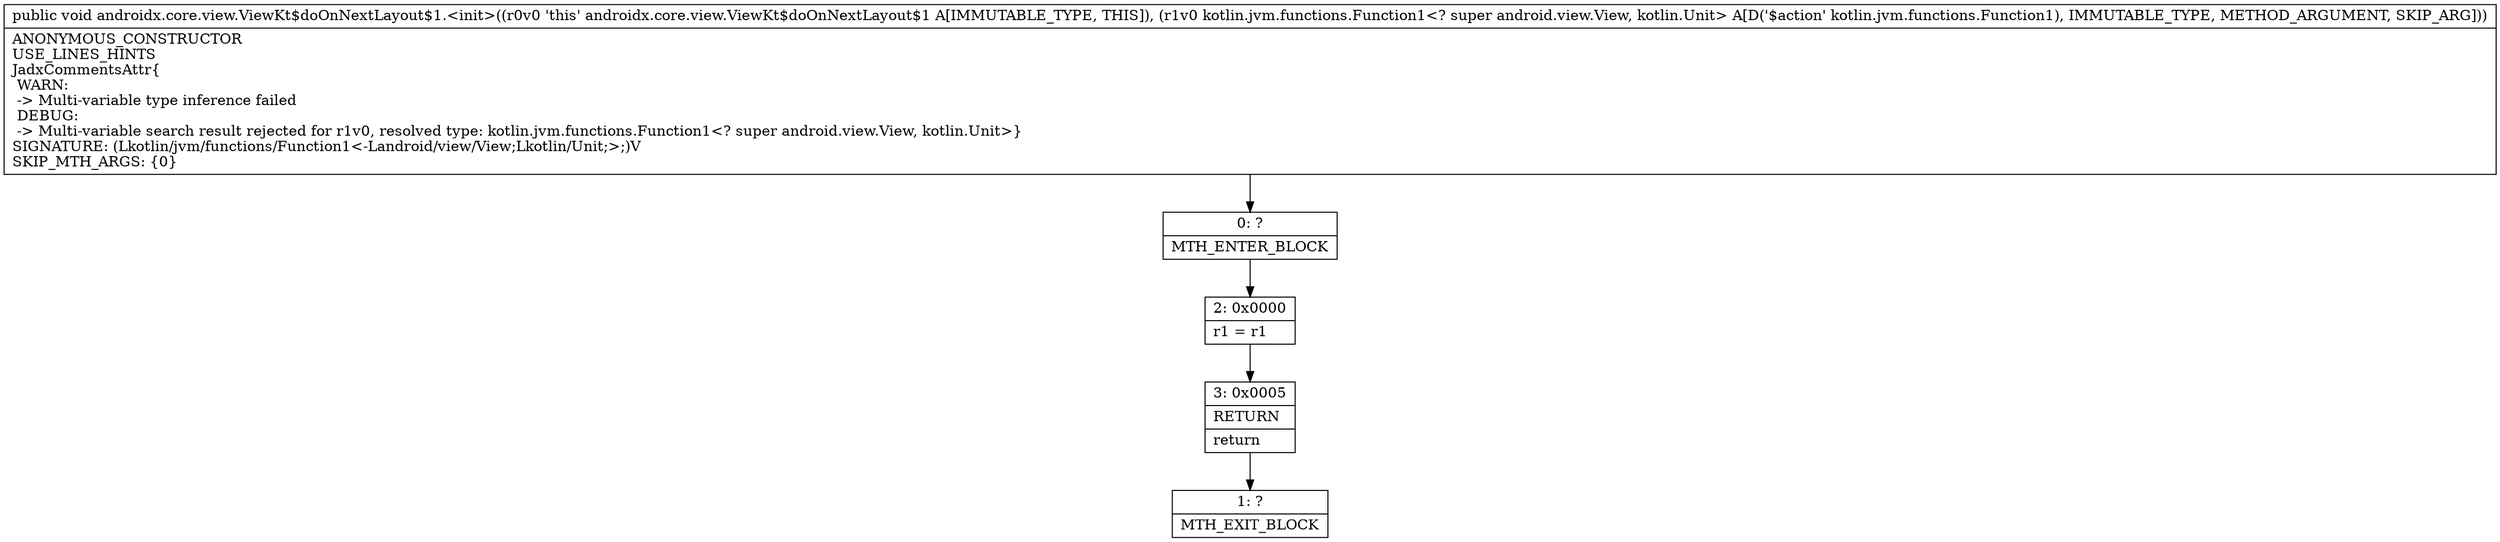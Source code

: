 digraph "CFG forandroidx.core.view.ViewKt$doOnNextLayout$1.\<init\>(Lkotlin\/jvm\/functions\/Function1;)V" {
Node_0 [shape=record,label="{0\:\ ?|MTH_ENTER_BLOCK\l}"];
Node_2 [shape=record,label="{2\:\ 0x0000|r1 = r1\l}"];
Node_3 [shape=record,label="{3\:\ 0x0005|RETURN\l|return\l}"];
Node_1 [shape=record,label="{1\:\ ?|MTH_EXIT_BLOCK\l}"];
MethodNode[shape=record,label="{public void androidx.core.view.ViewKt$doOnNextLayout$1.\<init\>((r0v0 'this' androidx.core.view.ViewKt$doOnNextLayout$1 A[IMMUTABLE_TYPE, THIS]), (r1v0 kotlin.jvm.functions.Function1\<? super android.view.View, kotlin.Unit\> A[D('$action' kotlin.jvm.functions.Function1), IMMUTABLE_TYPE, METHOD_ARGUMENT, SKIP_ARG]))  | ANONYMOUS_CONSTRUCTOR\lUSE_LINES_HINTS\lJadxCommentsAttr\{\l WARN: \l \-\> Multi\-variable type inference failed\l DEBUG: \l \-\> Multi\-variable search result rejected for r1v0, resolved type: kotlin.jvm.functions.Function1\<? super android.view.View, kotlin.Unit\>\}\lSIGNATURE: (Lkotlin\/jvm\/functions\/Function1\<\-Landroid\/view\/View;Lkotlin\/Unit;\>;)V\lSKIP_MTH_ARGS: \{0\}\l}"];
MethodNode -> Node_0;Node_0 -> Node_2;
Node_2 -> Node_3;
Node_3 -> Node_1;
}

